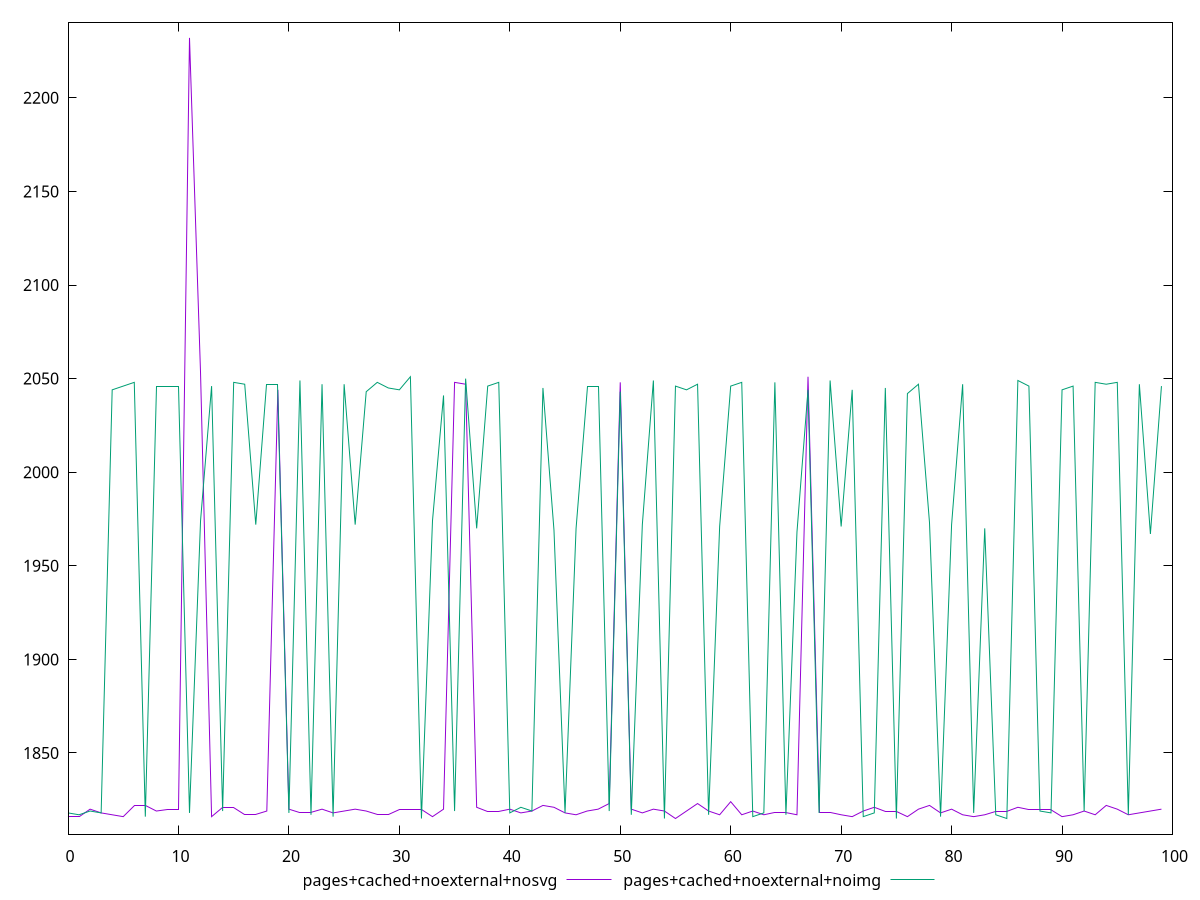 reset
set terminal svg size 640, 500 enhanced background rgb 'white'
set output "reprap/metrics/comparison/line/7_vs_8.svg"

$pagesCachedNoexternalNosvg <<EOF
0 1816
1 1816
2 1820
3 1818
4 1817
5 1816
6 1822
7 1822
8 1819
9 1820
10 1820
11 2232
12 2053
13 1816
14 1821
15 1821
16 1817
17 1817
18 1819
19 2044
20 1820
21 1818
22 1818
23 1820
24 1818
25 1819
26 1820
27 1819
28 1817
29 1817
30 1820
31 1820
32 1820
33 1816
34 1820
35 2048
36 2047
37 1821
38 1819
39 1819
40 1820
41 1818
42 1819
43 1822
44 1821
45 1818
46 1817
47 1819
48 1820
49 1823
50 2048
51 1820
52 1818
53 1820
54 1819
55 1815
56 1819
57 1823
58 1819
59 1817
60 1824
61 1817
62 1819
63 1817
64 1818
65 1818
66 1817
67 2051
68 1818
69 1818
70 1817
71 1816
72 1819
73 1821
74 1819
75 1819
76 1816
77 1820
78 1822
79 1818
80 1820
81 1817
82 1816
83 1817
84 1819
85 1819
86 1821
87 1820
88 1820
89 1820
90 1816
91 1817
92 1819
93 1817
94 1822
95 1820
96 1817
97 1818
98 1819
99 1820
EOF

$pagesCachedNoexternalNoimg <<EOF
0 1818
1 1817
2 1819
3 1818
4 2044
5 2046
6 2048
7 1816
8 2046
9 2046
10 2046
11 1818
12 1974
13 2046
14 1819
15 2048
16 2047
17 1972
18 2047
19 2047
20 1818
21 2049
22 1817
23 2047
24 1816
25 2047
26 1972
27 2043
28 2048
29 2045
30 2044
31 2051
32 1815
33 1974
34 2041
35 1819
36 2050
37 1970
38 2046
39 2048
40 1818
41 1821
42 1819
43 2045
44 1969
45 1818
46 1970
47 2046
48 2046
49 1819
50 2043
51 1817
52 1972
53 2049
54 1815
55 2046
56 2044
57 2047
58 1817
59 1971
60 2046
61 2048
62 1816
63 1818
64 2048
65 1817
66 1968
67 2044
68 1818
69 2049
70 1971
71 2044
72 1816
73 1818
74 2045
75 1815
76 2042
77 2047
78 1973
79 1816
80 1972
81 2047
82 1818
83 1970
84 1817
85 1815
86 2049
87 2046
88 1819
89 1818
90 2044
91 2046
92 1819
93 2048
94 2047
95 2048
96 1817
97 2047
98 1967
99 2046
EOF

set key outside below
set yrange [1806.66:2240.34]

plot \
  $pagesCachedNoexternalNosvg title "pages+cached+noexternal+nosvg" with line, \
  $pagesCachedNoexternalNoimg title "pages+cached+noexternal+noimg" with line, \


reset